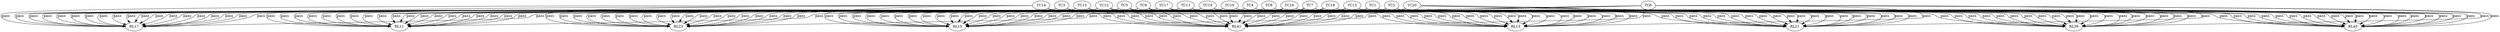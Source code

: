 digraph G {
TC1 -> RL11 [ label="pass" ];
TC1 -> RL13 [ label="pass" ];
TC1 -> RL15 [ label="pass" ];
TC1 -> RL17 [ label="pass" ];
TC1 -> RL21 [ label="pass" ];
TC1 -> RL23 [ label="pass" ];
TC1 -> RL39 [ label="pass" ];
TC1 -> RL41 [ label="pass" ];
TC1 -> RL45 [ label="pass" ];
TC2 -> RL11 [ label="pass" ];
TC2 -> RL13 [ label="pass" ];
TC2 -> RL15 [ label="pass" ];
TC2 -> RL17 [ label="pass" ];
TC2 -> RL21 [ label="pass" ];
TC2 -> RL23 [ label="pass" ];
TC2 -> RL39 [ label="pass" ];
TC2 -> RL41 [ label="pass" ];
TC2 -> RL45 [ label="pass" ];
TC3 -> RL11 [ label="pass" ];
TC3 -> RL13 [ label="pass" ];
TC3 -> RL15 [ label="pass" ];
TC3 -> RL17 [ label="pass" ];
TC3 -> RL21 [ label="pass" ];
TC3 -> RL23 [ label="pass" ];
TC3 -> RL39 [ label="pass" ];
TC3 -> RL41 [ label="pass" ];
TC3 -> RL45 [ label="pass" ];
TC4 -> RL11 [ label="pass" ];
TC4 -> RL13 [ label="pass" ];
TC4 -> RL15 [ label="pass" ];
TC4 -> RL17 [ label="pass" ];
TC4 -> RL21 [ label="pass" ];
TC4 -> RL23 [ label="pass" ];
TC4 -> RL39 [ label="pass" ];
TC4 -> RL41 [ label="pass" ];
TC4 -> RL45 [ label="pass" ];
TC5 -> RL11 [ label="pass" ];
TC5 -> RL13 [ label="pass" ];
TC5 -> RL15 [ label="pass" ];
TC5 -> RL17 [ label="pass" ];
TC5 -> RL21 [ label="pass" ];
TC5 -> RL23 [ label="pass" ];
TC5 -> RL39 [ label="pass" ];
TC5 -> RL41 [ label="pass" ];
TC5 -> RL45 [ label="pass" ];
TC6 -> RL11 [ label="pass" ];
TC6 -> RL13 [ label="pass" ];
TC6 -> RL15 [ label="pass" ];
TC6 -> RL17 [ label="pass" ];
TC6 -> RL21 [ label="pass" ];
TC6 -> RL23 [ label="pass" ];
TC6 -> RL39 [ label="pass" ];
TC6 -> RL41 [ label="pass" ];
TC6 -> RL45 [ label="pass" ];
TC7 -> RL11 [ label="pass" ];
TC7 -> RL13 [ label="pass" ];
TC7 -> RL15 [ label="pass" ];
TC7 -> RL17 [ label="pass" ];
TC7 -> RL21 [ label="pass" ];
TC7 -> RL23 [ label="pass" ];
TC7 -> RL39 [ label="pass" ];
TC7 -> RL41 [ label="pass" ];
TC7 -> RL45 [ label="pass" ];
TC8 -> RL11 [ label="pass" ];
TC8 -> RL13 [ label="pass" ];
TC8 -> RL15 [ label="pass" ];
TC8 -> RL17 [ label="pass" ];
TC8 -> RL21 [ label="pass" ];
TC8 -> RL23 [ label="pass" ];
TC8 -> RL39 [ label="pass" ];
TC8 -> RL41 [ label="pass" ];
TC8 -> RL45 [ label="pass" ];
TC9 -> RL11 [ label="pass" ];
TC9 -> RL13 [ label="pass" ];
TC9 -> RL15 [ label="pass" ];
TC9 -> RL17 [ label="pass" ];
TC9 -> RL21 [ label="pass" ];
TC9 -> RL23 [ label="pass" ];
TC9 -> RL39 [ label="pass" ];
TC9 -> RL41 [ label="pass" ];
TC9 -> RL45 [ label="pass" ];
TC10 -> RL11 [ label="pass" ];
TC10 -> RL13 [ label="pass" ];
TC10 -> RL15 [ label="pass" ];
TC10 -> RL17 [ label="pass" ];
TC10 -> RL21 [ label="pass" ];
TC10 -> RL23 [ label="pass" ];
TC10 -> RL39 [ label="pass" ];
TC10 -> RL41 [ label="pass" ];
TC10 -> RL45 [ label="pass" ];
TC11 -> RL11 [ label="pass" ];
TC11 -> RL13 [ label="pass" ];
TC11 -> RL15 [ label="pass" ];
TC11 -> RL17 [ label="pass" ];
TC11 -> RL21 [ label="pass" ];
TC11 -> RL23 [ label="pass" ];
TC11 -> RL39 [ label="pass" ];
TC11 -> RL41 [ label="pass" ];
TC11 -> RL45 [ label="pass" ];
TC12 -> RL11 [ label="pass" ];
TC12 -> RL13 [ label="pass" ];
TC12 -> RL15 [ label="pass" ];
TC12 -> RL17 [ label="pass" ];
TC12 -> RL21 [ label="pass" ];
TC12 -> RL23 [ label="pass" ];
TC12 -> RL39 [ label="pass" ];
TC12 -> RL41 [ label="pass" ];
TC12 -> RL45 [ label="pass" ];
TC13 -> RL11 [ label="pass" ];
TC13 -> RL13 [ label="pass" ];
TC13 -> RL15 [ label="pass" ];
TC13 -> RL17 [ label="pass" ];
TC13 -> RL21 [ label="pass" ];
TC13 -> RL23 [ label="pass" ];
TC13 -> RL39 [ label="pass" ];
TC13 -> RL41 [ label="pass" ];
TC13 -> RL45 [ label="pass" ];
TC14 -> RL11 [ label="pass" ];
TC14 -> RL13 [ label="pass" ];
TC14 -> RL15 [ label="pass" ];
TC14 -> RL17 [ label="pass" ];
TC14 -> RL21 [ label="pass" ];
TC14 -> RL23 [ label="pass" ];
TC14 -> RL39 [ label="pass" ];
TC14 -> RL41 [ label="pass" ];
TC14 -> RL45 [ label="pass" ];
TC15 -> RL11 [ label="pass" ];
TC15 -> RL13 [ label="pass" ];
TC15 -> RL15 [ label="pass" ];
TC15 -> RL17 [ label="pass" ];
TC15 -> RL21 [ label="pass" ];
TC15 -> RL23 [ label="pass" ];
TC15 -> RL39 [ label="pass" ];
TC15 -> RL41 [ label="pass" ];
TC15 -> RL45 [ label="pass" ];
TC16 -> RL11 [ label="pass" ];
TC16 -> RL13 [ label="pass" ];
TC16 -> RL15 [ label="pass" ];
TC16 -> RL17 [ label="pass" ];
TC16 -> RL21 [ label="pass" ];
TC16 -> RL23 [ label="pass" ];
TC16 -> RL39 [ label="pass" ];
TC16 -> RL41 [ label="pass" ];
TC16 -> RL45 [ label="pass" ];
TC17 -> RL11 [ label="pass" ];
TC17 -> RL13 [ label="pass" ];
TC17 -> RL15 [ label="pass" ];
TC17 -> RL17 [ label="pass" ];
TC17 -> RL21 [ label="pass" ];
TC17 -> RL23 [ label="pass" ];
TC17 -> RL39 [ label="pass" ];
TC17 -> RL41 [ label="pass" ];
TC17 -> RL45 [ label="pass" ];
TC18 -> RL11 [ label="pass" ];
TC18 -> RL13 [ label="pass" ];
TC18 -> RL15 [ label="pass" ];
TC18 -> RL17 [ label="pass" ];
TC18 -> RL21 [ label="pass" ];
TC18 -> RL23 [ label="pass" ];
TC18 -> RL39 [ label="pass" ];
TC18 -> RL41 [ label="pass" ];
TC18 -> RL45 [ label="pass" ];
TC19 -> RL11 [ label="pass" ];
TC19 -> RL13 [ label="pass" ];
TC19 -> RL15 [ label="pass" ];
TC19 -> RL17 [ label="pass" ];
TC19 -> RL21 [ label="pass" ];
TC19 -> RL23 [ label="pass" ];
TC19 -> RL39 [ label="pass" ];
TC19 -> RL41 [ label="pass" ];
TC19 -> RL45 [ label="pass" ];
TC20 -> RL11 [ label="pass" ];
TC20 -> RL13 [ label="pass" ];
TC20 -> RL15 [ label="pass" ];
TC20 -> RL17 [ label="pass" ];
TC20 -> RL21 [ label="pass" ];
TC20 -> RL23 [ label="pass" ];
TC20 -> RL39 [ label="pass" ];
TC20 -> RL41 [ label="pass" ];
TC20 -> RL45 [ label="pass" ];
}